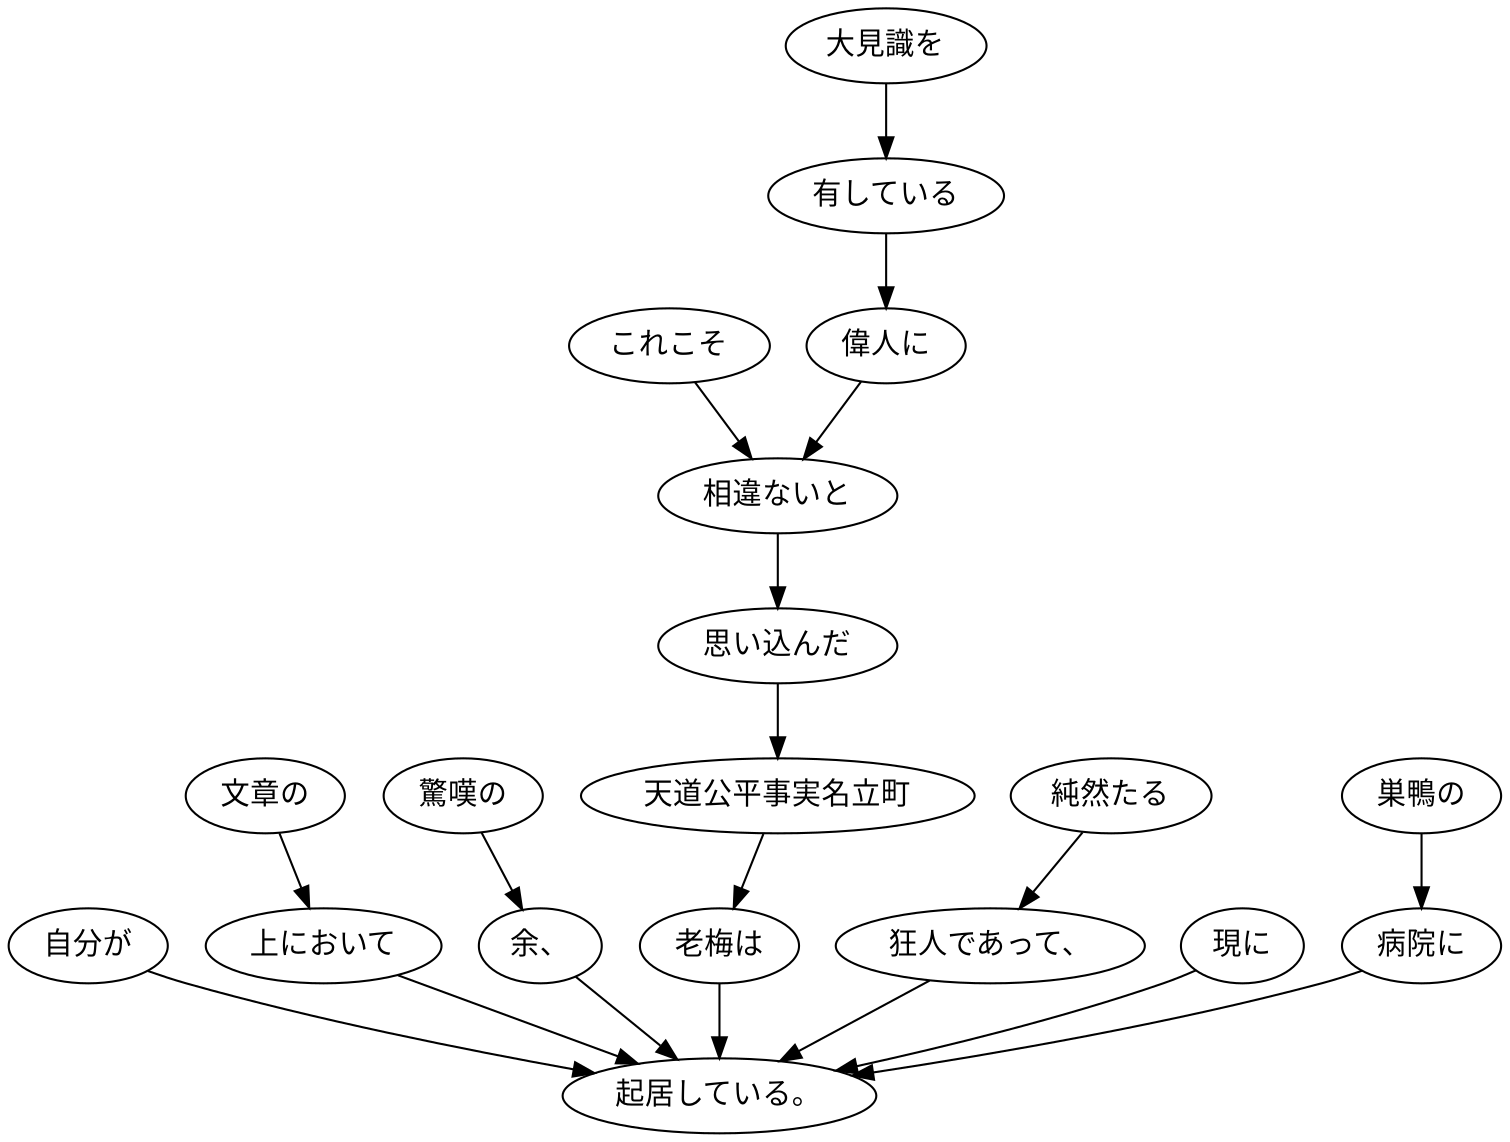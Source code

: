 digraph graph6324 {
	node0 [label="自分が"];
	node1 [label="文章の"];
	node2 [label="上において"];
	node3 [label="驚嘆の"];
	node4 [label="余、"];
	node5 [label="これこそ"];
	node6 [label="大見識を"];
	node7 [label="有している"];
	node8 [label="偉人に"];
	node9 [label="相違ないと"];
	node10 [label="思い込んだ"];
	node11 [label="天道公平事実名立町"];
	node12 [label="老梅は"];
	node13 [label="純然たる"];
	node14 [label="狂人であって、"];
	node15 [label="現に"];
	node16 [label="巣鴨の"];
	node17 [label="病院に"];
	node18 [label="起居している。"];
	node0 -> node18;
	node1 -> node2;
	node2 -> node18;
	node3 -> node4;
	node4 -> node18;
	node5 -> node9;
	node6 -> node7;
	node7 -> node8;
	node8 -> node9;
	node9 -> node10;
	node10 -> node11;
	node11 -> node12;
	node12 -> node18;
	node13 -> node14;
	node14 -> node18;
	node15 -> node18;
	node16 -> node17;
	node17 -> node18;
}
